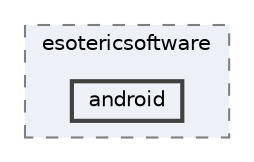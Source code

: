 digraph "external/spine-runtimes/spine-android/spine-android/src/androidTest/java/com/esotericsoftware/android"
{
 // LATEX_PDF_SIZE
  bgcolor="transparent";
  edge [fontname=Helvetica,fontsize=10,labelfontname=Helvetica,labelfontsize=10];
  node [fontname=Helvetica,fontsize=10,shape=box,height=0.2,width=0.4];
  compound=true
  subgraph clusterdir_42f6d9b58660e41a059ee6bbe2906f19 {
    graph [ bgcolor="#edf0f7", pencolor="grey50", label="esotericsoftware", fontname=Helvetica,fontsize=10 style="filled,dashed", URL="dir_42f6d9b58660e41a059ee6bbe2906f19.html",tooltip=""]
  dir_01637209ba1613c816300c3893eb6846 [label="android", fillcolor="#edf0f7", color="grey25", style="filled,bold", URL="dir_01637209ba1613c816300c3893eb6846.html",tooltip=""];
  }
}

